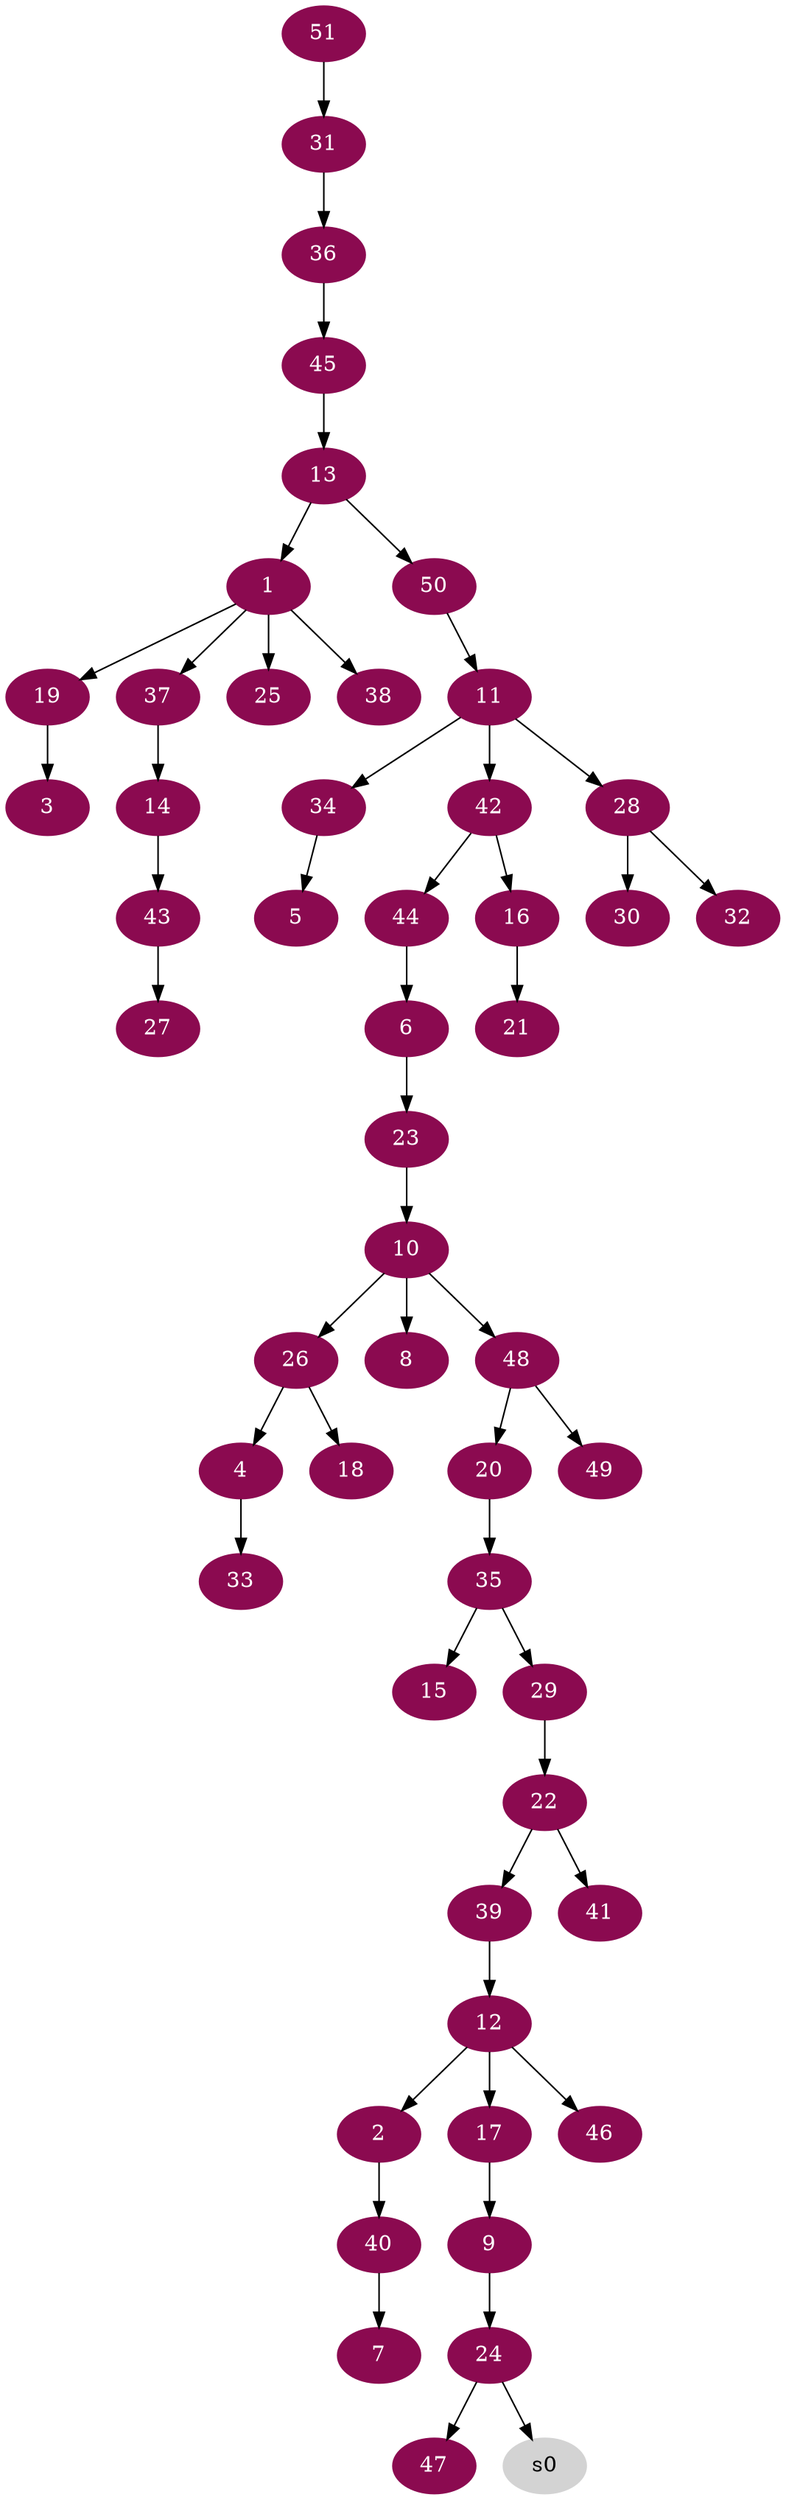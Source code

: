 digraph G {
node [color=deeppink4, style=filled, fontcolor=white];
13 -> 1;
12 -> 2;
19 -> 3;
26 -> 4;
34 -> 5;
44 -> 6;
40 -> 7;
10 -> 8;
17 -> 9;
23 -> 10;
50 -> 11;
39 -> 12;
45 -> 13;
37 -> 14;
35 -> 15;
42 -> 16;
12 -> 17;
26 -> 18;
1 -> 19;
48 -> 20;
16 -> 21;
29 -> 22;
6 -> 23;
9 -> 24;
1 -> 25;
10 -> 26;
43 -> 27;
11 -> 28;
35 -> 29;
28 -> 30;
51 -> 31;
28 -> 32;
4 -> 33;
11 -> 34;
20 -> 35;
31 -> 36;
1 -> 37;
1 -> 38;
22 -> 39;
2 -> 40;
22 -> 41;
11 -> 42;
14 -> 43;
42 -> 44;
36 -> 45;
12 -> 46;
24 -> 47;
10 -> 48;
48 -> 49;
13 -> 50;
node [color=lightgrey, style=filled, fontcolor=black];
24 -> s0;
}
